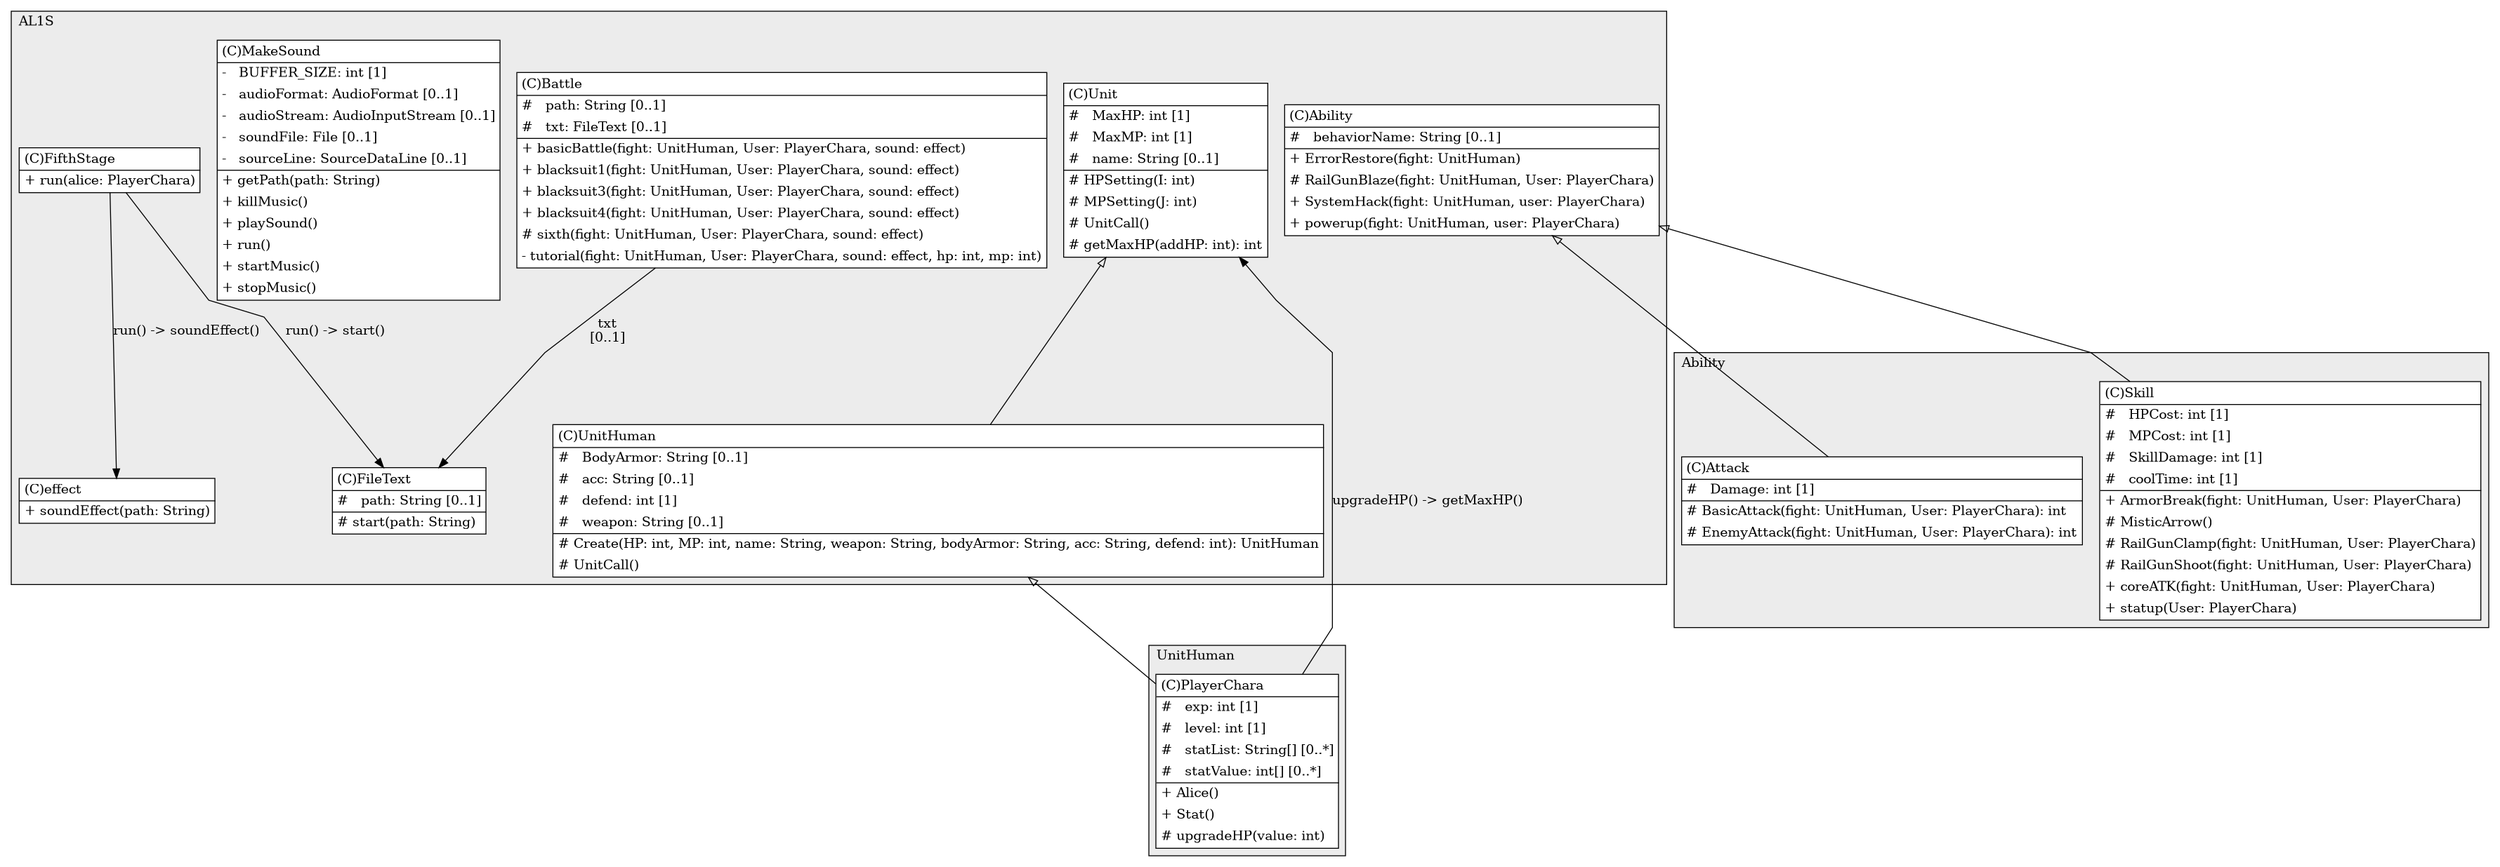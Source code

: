 @startuml

/' diagram meta data start
config=StructureConfiguration;
{
  "projectClassification": {
    "searchMode": "OpenProject", // OpenProject, AllProjects
    "includedProjects": "",
    "pathEndKeywords": "*.impl",
    "isClientPath": "",
    "isClientName": "",
    "isTestPath": "",
    "isTestName": "",
    "isMappingPath": "",
    "isMappingName": "",
    "isDataAccessPath": "",
    "isDataAccessName": "",
    "isDataStructurePath": "",
    "isDataStructureName": "",
    "isInterfaceStructuresPath": "",
    "isInterfaceStructuresName": "",
    "isEntryPointPath": "",
    "isEntryPointName": "",
    "treatFinalFieldsAsMandatory": false
  },
  "graphRestriction": {
    "classPackageExcludeFilter": "",
    "classPackageIncludeFilter": "",
    "classNameExcludeFilter": "",
    "classNameIncludeFilter": "",
    "methodNameExcludeFilter": "",
    "methodNameIncludeFilter": "",
    "removeByInheritance": "", // inheritance/annotation based filtering is done in a second step
    "removeByAnnotation": "",
    "removeByClassPackage": "", // cleanup the graph after inheritance/annotation based filtering is done
    "removeByClassName": "",
    "cutMappings": false,
    "cutEnum": true,
    "cutTests": true,
    "cutClient": true,
    "cutDataAccess": false,
    "cutInterfaceStructures": false,
    "cutDataStructures": false,
    "cutGetterAndSetter": true,
    "cutConstructors": true
  },
  "graphTraversal": {
    "forwardDepth": 6,
    "backwardDepth": 6,
    "classPackageExcludeFilter": "",
    "classPackageIncludeFilter": "",
    "classNameExcludeFilter": "",
    "classNameIncludeFilter": "",
    "methodNameExcludeFilter": "",
    "methodNameIncludeFilter": "",
    "hideMappings": false,
    "hideDataStructures": false,
    "hidePrivateMethods": true,
    "hideInterfaceCalls": true, // indirection: implementation -> interface (is hidden) -> implementation
    "onlyShowApplicationEntryPoints": false, // root node is included
    "useMethodCallsForStructureDiagram": "ForwardOnly" // ForwardOnly, BothDirections, No
  },
  "details": {
    "aggregation": "GroupByClass", // ByClass, GroupByClass, None
    "showClassGenericTypes": true,
    "showMethods": true,
    "showMethodParameterNames": true,
    "showMethodParameterTypes": true,
    "showMethodReturnType": true,
    "showPackageLevels": 2,
    "showDetailedClassStructure": true
  },
  "rootClass": "AL1S.FifthStage",
  "extensionCallbackMethod": "" // qualified.class.name#methodName - signature: public static String method(String)
}
diagram meta data end '/



digraph g {
    rankdir="TB"
    splines=polyline
    

'nodes 
subgraph cluster_1510476265 { 
   	label=UnitHuman
	labeljust=l
	fillcolor="#ececec"
	style=filled
   
   PlayerChara647436520[
	label=<<TABLE BORDER="1" CELLBORDER="0" CELLPADDING="4" CELLSPACING="0">
<TR><TD ALIGN="LEFT" >(C)PlayerChara</TD></TR>
<HR/>
<TR><TD ALIGN="LEFT" >#   exp: int [1]</TD></TR>
<TR><TD ALIGN="LEFT" >#   level: int [1]</TD></TR>
<TR><TD ALIGN="LEFT" >#   statList: String[] [0..*]</TD></TR>
<TR><TD ALIGN="LEFT" >#   statValue: int[] [0..*]</TD></TR>
<HR/>
<TR><TD ALIGN="LEFT" >+ Alice()</TD></TR>
<TR><TD ALIGN="LEFT" >+ Stat()</TD></TR>
<TR><TD ALIGN="LEFT" ># upgradeHP(value: int)</TD></TR>
</TABLE>>
	style=filled
	margin=0
	shape=plaintext
	fillcolor="#FFFFFF"
];
} 

subgraph cluster_2011053 { 
   	label=AL1S
	labeljust=l
	fillcolor="#ececec"
	style=filled
   
   Ability2011053[
	label=<<TABLE BORDER="1" CELLBORDER="0" CELLPADDING="4" CELLSPACING="0">
<TR><TD ALIGN="LEFT" >(C)Ability</TD></TR>
<HR/>
<TR><TD ALIGN="LEFT" >#   behaviorName: String [0..1]</TD></TR>
<HR/>
<TR><TD ALIGN="LEFT" >+ ErrorRestore(fight: UnitHuman)</TD></TR>
<TR><TD ALIGN="LEFT" ># RailGunBlaze(fight: UnitHuman, User: PlayerChara)</TD></TR>
<TR><TD ALIGN="LEFT" >+ SystemHack(fight: UnitHuman, user: PlayerChara)</TD></TR>
<TR><TD ALIGN="LEFT" >+ powerup(fight: UnitHuman, user: PlayerChara)</TD></TR>
</TABLE>>
	style=filled
	margin=0
	shape=plaintext
	fillcolor="#FFFFFF"
];

Battle2011053[
	label=<<TABLE BORDER="1" CELLBORDER="0" CELLPADDING="4" CELLSPACING="0">
<TR><TD ALIGN="LEFT" >(C)Battle</TD></TR>
<HR/>
<TR><TD ALIGN="LEFT" >#   path: String [0..1]</TD></TR>
<TR><TD ALIGN="LEFT" >#   txt: FileText [0..1]</TD></TR>
<HR/>
<TR><TD ALIGN="LEFT" >+ basicBattle(fight: UnitHuman, User: PlayerChara, sound: effect)</TD></TR>
<TR><TD ALIGN="LEFT" >+ blacksuit1(fight: UnitHuman, User: PlayerChara, sound: effect)</TD></TR>
<TR><TD ALIGN="LEFT" >+ blacksuit3(fight: UnitHuman, User: PlayerChara, sound: effect)</TD></TR>
<TR><TD ALIGN="LEFT" >+ blacksuit4(fight: UnitHuman, User: PlayerChara, sound: effect)</TD></TR>
<TR><TD ALIGN="LEFT" ># sixth(fight: UnitHuman, User: PlayerChara, sound: effect)</TD></TR>
<TR><TD ALIGN="LEFT" >- tutorial(fight: UnitHuman, User: PlayerChara, sound: effect, hp: int, mp: int)</TD></TR>
</TABLE>>
	style=filled
	margin=0
	shape=plaintext
	fillcolor="#FFFFFF"
];

FifthStage2011053[
	label=<<TABLE BORDER="1" CELLBORDER="0" CELLPADDING="4" CELLSPACING="0">
<TR><TD ALIGN="LEFT" >(C)FifthStage</TD></TR>
<HR/>
<TR><TD ALIGN="LEFT" >+ run(alice: PlayerChara)</TD></TR>
</TABLE>>
	style=filled
	margin=0
	shape=plaintext
	fillcolor="#FFFFFF"
];

FileText2011053[
	label=<<TABLE BORDER="1" CELLBORDER="0" CELLPADDING="4" CELLSPACING="0">
<TR><TD ALIGN="LEFT" >(C)FileText</TD></TR>
<HR/>
<TR><TD ALIGN="LEFT" >#   path: String [0..1]</TD></TR>
<HR/>
<TR><TD ALIGN="LEFT" ># start(path: String)</TD></TR>
</TABLE>>
	style=filled
	margin=0
	shape=plaintext
	fillcolor="#FFFFFF"
];

MakeSound2011053[
	label=<<TABLE BORDER="1" CELLBORDER="0" CELLPADDING="4" CELLSPACING="0">
<TR><TD ALIGN="LEFT" >(C)MakeSound</TD></TR>
<HR/>
<TR><TD ALIGN="LEFT" >-   BUFFER_SIZE: int [1]</TD></TR>
<TR><TD ALIGN="LEFT" >-   audioFormat: AudioFormat [0..1]</TD></TR>
<TR><TD ALIGN="LEFT" >-   audioStream: AudioInputStream [0..1]</TD></TR>
<TR><TD ALIGN="LEFT" >-   soundFile: File [0..1]</TD></TR>
<TR><TD ALIGN="LEFT" >-   sourceLine: SourceDataLine [0..1]</TD></TR>
<HR/>
<TR><TD ALIGN="LEFT" >+ getPath(path: String)</TD></TR>
<TR><TD ALIGN="LEFT" >+ killMusic()</TD></TR>
<TR><TD ALIGN="LEFT" >+ playSound()</TD></TR>
<TR><TD ALIGN="LEFT" >+ run()</TD></TR>
<TR><TD ALIGN="LEFT" >+ startMusic()</TD></TR>
<TR><TD ALIGN="LEFT" >+ stopMusic()</TD></TR>
</TABLE>>
	style=filled
	margin=0
	shape=plaintext
	fillcolor="#FFFFFF"
];

Unit2011053[
	label=<<TABLE BORDER="1" CELLBORDER="0" CELLPADDING="4" CELLSPACING="0">
<TR><TD ALIGN="LEFT" >(C)Unit</TD></TR>
<HR/>
<TR><TD ALIGN="LEFT" >#   MaxHP: int [1]</TD></TR>
<TR><TD ALIGN="LEFT" >#   MaxMP: int [1]</TD></TR>
<TR><TD ALIGN="LEFT" >#   name: String [0..1]</TD></TR>
<HR/>
<TR><TD ALIGN="LEFT" ># HPSetting(I: int)</TD></TR>
<TR><TD ALIGN="LEFT" ># MPSetting(J: int)</TD></TR>
<TR><TD ALIGN="LEFT" ># UnitCall()</TD></TR>
<TR><TD ALIGN="LEFT" ># getMaxHP(addHP: int): int</TD></TR>
</TABLE>>
	style=filled
	margin=0
	shape=plaintext
	fillcolor="#FFFFFF"
];

UnitHuman2011053[
	label=<<TABLE BORDER="1" CELLBORDER="0" CELLPADDING="4" CELLSPACING="0">
<TR><TD ALIGN="LEFT" >(C)UnitHuman</TD></TR>
<HR/>
<TR><TD ALIGN="LEFT" >#   BodyArmor: String [0..1]</TD></TR>
<TR><TD ALIGN="LEFT" >#   acc: String [0..1]</TD></TR>
<TR><TD ALIGN="LEFT" >#   defend: int [1]</TD></TR>
<TR><TD ALIGN="LEFT" >#   weapon: String [0..1]</TD></TR>
<HR/>
<TR><TD ALIGN="LEFT" ># Create(HP: int, MP: int, name: String, weapon: String, bodyArmor: String, acc: String, defend: int): UnitHuman</TD></TR>
<TR><TD ALIGN="LEFT" ># UnitCall()</TD></TR>
</TABLE>>
	style=filled
	margin=0
	shape=plaintext
	fillcolor="#FFFFFF"
];

effect2011053[
	label=<<TABLE BORDER="1" CELLBORDER="0" CELLPADDING="4" CELLSPACING="0">
<TR><TD ALIGN="LEFT" >(C)effect</TD></TR>
<HR/>
<TR><TD ALIGN="LEFT" >+ soundEffect(path: String)</TD></TR>
</TABLE>>
	style=filled
	margin=0
	shape=plaintext
	fillcolor="#FFFFFF"
];
} 

subgraph cluster_464145674 { 
   	label=Ability
	labeljust=l
	fillcolor="#ececec"
	style=filled
   
   Attack1033957431[
	label=<<TABLE BORDER="1" CELLBORDER="0" CELLPADDING="4" CELLSPACING="0">
<TR><TD ALIGN="LEFT" >(C)Attack</TD></TR>
<HR/>
<TR><TD ALIGN="LEFT" >#   Damage: int [1]</TD></TR>
<HR/>
<TR><TD ALIGN="LEFT" ># BasicAttack(fight: UnitHuman, User: PlayerChara): int</TD></TR>
<TR><TD ALIGN="LEFT" ># EnemyAttack(fight: UnitHuman, User: PlayerChara): int</TD></TR>
</TABLE>>
	style=filled
	margin=0
	shape=plaintext
	fillcolor="#FFFFFF"
];

Skill1033957431[
	label=<<TABLE BORDER="1" CELLBORDER="0" CELLPADDING="4" CELLSPACING="0">
<TR><TD ALIGN="LEFT" >(C)Skill</TD></TR>
<HR/>
<TR><TD ALIGN="LEFT" >#   HPCost: int [1]</TD></TR>
<TR><TD ALIGN="LEFT" >#   MPCost: int [1]</TD></TR>
<TR><TD ALIGN="LEFT" >#   SkillDamage: int [1]</TD></TR>
<TR><TD ALIGN="LEFT" >#   coolTime: int [1]</TD></TR>
<HR/>
<TR><TD ALIGN="LEFT" >+ ArmorBreak(fight: UnitHuman, User: PlayerChara)</TD></TR>
<TR><TD ALIGN="LEFT" ># MisticArrow()</TD></TR>
<TR><TD ALIGN="LEFT" ># RailGunClamp(fight: UnitHuman, User: PlayerChara)</TD></TR>
<TR><TD ALIGN="LEFT" ># RailGunShoot(fight: UnitHuman, User: PlayerChara)</TD></TR>
<TR><TD ALIGN="LEFT" >+ coreATK(fight: UnitHuman, User: PlayerChara)</TD></TR>
<TR><TD ALIGN="LEFT" >+ statup(User: PlayerChara)</TD></TR>
</TABLE>>
	style=filled
	margin=0
	shape=plaintext
	fillcolor="#FFFFFF"
];
} 

'edges    
Ability2011053 -> Attack1033957431[arrowhead=none, arrowtail=empty, dir=both];
Ability2011053 -> Skill1033957431[arrowhead=none, arrowtail=empty, dir=both];
Battle2011053 -> FileText2011053[label="txt
[0..1]"];
FifthStage2011053 -> FileText2011053[label="run() -> start()"];
FifthStage2011053 -> effect2011053[label="run() -> soundEffect()"];
PlayerChara647436520 -> Unit2011053[label="upgradeHP() -> getMaxHP()"];
Unit2011053 -> UnitHuman2011053[arrowhead=none, arrowtail=empty, dir=both];
UnitHuman2011053 -> PlayerChara647436520[arrowhead=none, arrowtail=empty, dir=both];
    
}
@enduml
